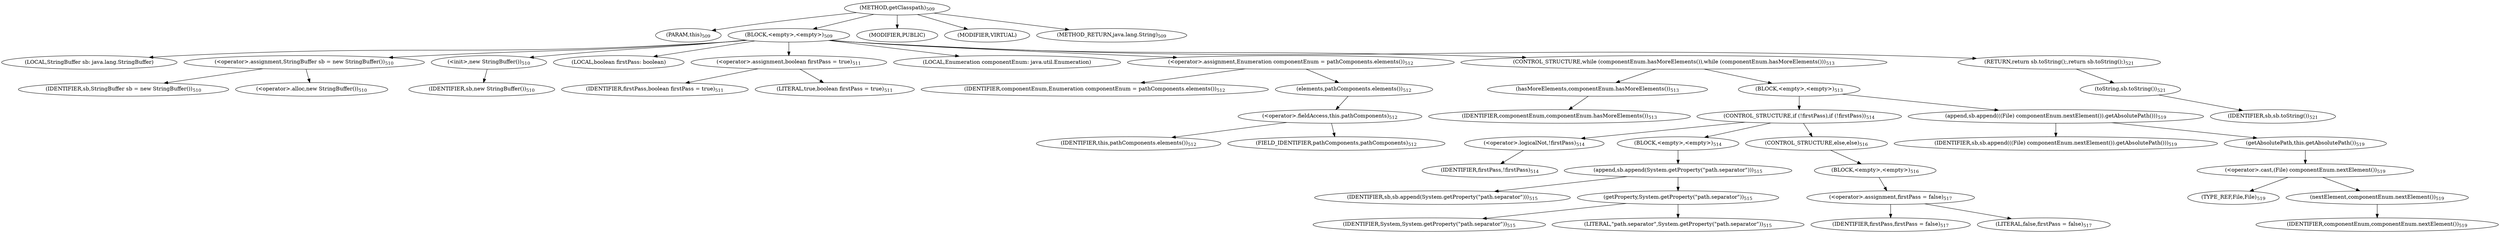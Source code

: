 digraph "getClasspath" {  
"868" [label = <(METHOD,getClasspath)<SUB>509</SUB>> ]
"869" [label = <(PARAM,this)<SUB>509</SUB>> ]
"870" [label = <(BLOCK,&lt;empty&gt;,&lt;empty&gt;)<SUB>509</SUB>> ]
"63" [label = <(LOCAL,StringBuffer sb: java.lang.StringBuffer)> ]
"871" [label = <(&lt;operator&gt;.assignment,StringBuffer sb = new StringBuffer())<SUB>510</SUB>> ]
"872" [label = <(IDENTIFIER,sb,StringBuffer sb = new StringBuffer())<SUB>510</SUB>> ]
"873" [label = <(&lt;operator&gt;.alloc,new StringBuffer())<SUB>510</SUB>> ]
"874" [label = <(&lt;init&gt;,new StringBuffer())<SUB>510</SUB>> ]
"62" [label = <(IDENTIFIER,sb,new StringBuffer())<SUB>510</SUB>> ]
"875" [label = <(LOCAL,boolean firstPass: boolean)> ]
"876" [label = <(&lt;operator&gt;.assignment,boolean firstPass = true)<SUB>511</SUB>> ]
"877" [label = <(IDENTIFIER,firstPass,boolean firstPass = true)<SUB>511</SUB>> ]
"878" [label = <(LITERAL,true,boolean firstPass = true)<SUB>511</SUB>> ]
"879" [label = <(LOCAL,Enumeration componentEnum: java.util.Enumeration)> ]
"880" [label = <(&lt;operator&gt;.assignment,Enumeration componentEnum = pathComponents.elements())<SUB>512</SUB>> ]
"881" [label = <(IDENTIFIER,componentEnum,Enumeration componentEnum = pathComponents.elements())<SUB>512</SUB>> ]
"882" [label = <(elements,pathComponents.elements())<SUB>512</SUB>> ]
"883" [label = <(&lt;operator&gt;.fieldAccess,this.pathComponents)<SUB>512</SUB>> ]
"884" [label = <(IDENTIFIER,this,pathComponents.elements())<SUB>512</SUB>> ]
"885" [label = <(FIELD_IDENTIFIER,pathComponents,pathComponents)<SUB>512</SUB>> ]
"886" [label = <(CONTROL_STRUCTURE,while (componentEnum.hasMoreElements()),while (componentEnum.hasMoreElements()))<SUB>513</SUB>> ]
"887" [label = <(hasMoreElements,componentEnum.hasMoreElements())<SUB>513</SUB>> ]
"888" [label = <(IDENTIFIER,componentEnum,componentEnum.hasMoreElements())<SUB>513</SUB>> ]
"889" [label = <(BLOCK,&lt;empty&gt;,&lt;empty&gt;)<SUB>513</SUB>> ]
"890" [label = <(CONTROL_STRUCTURE,if (!firstPass),if (!firstPass))<SUB>514</SUB>> ]
"891" [label = <(&lt;operator&gt;.logicalNot,!firstPass)<SUB>514</SUB>> ]
"892" [label = <(IDENTIFIER,firstPass,!firstPass)<SUB>514</SUB>> ]
"893" [label = <(BLOCK,&lt;empty&gt;,&lt;empty&gt;)<SUB>514</SUB>> ]
"894" [label = <(append,sb.append(System.getProperty(&quot;path.separator&quot;)))<SUB>515</SUB>> ]
"895" [label = <(IDENTIFIER,sb,sb.append(System.getProperty(&quot;path.separator&quot;)))<SUB>515</SUB>> ]
"896" [label = <(getProperty,System.getProperty(&quot;path.separator&quot;))<SUB>515</SUB>> ]
"897" [label = <(IDENTIFIER,System,System.getProperty(&quot;path.separator&quot;))<SUB>515</SUB>> ]
"898" [label = <(LITERAL,&quot;path.separator&quot;,System.getProperty(&quot;path.separator&quot;))<SUB>515</SUB>> ]
"899" [label = <(CONTROL_STRUCTURE,else,else)<SUB>516</SUB>> ]
"900" [label = <(BLOCK,&lt;empty&gt;,&lt;empty&gt;)<SUB>516</SUB>> ]
"901" [label = <(&lt;operator&gt;.assignment,firstPass = false)<SUB>517</SUB>> ]
"902" [label = <(IDENTIFIER,firstPass,firstPass = false)<SUB>517</SUB>> ]
"903" [label = <(LITERAL,false,firstPass = false)<SUB>517</SUB>> ]
"904" [label = <(append,sb.append(((File) componentEnum.nextElement()).getAbsolutePath()))<SUB>519</SUB>> ]
"905" [label = <(IDENTIFIER,sb,sb.append(((File) componentEnum.nextElement()).getAbsolutePath()))<SUB>519</SUB>> ]
"906" [label = <(getAbsolutePath,this.getAbsolutePath())<SUB>519</SUB>> ]
"907" [label = <(&lt;operator&gt;.cast,(File) componentEnum.nextElement())<SUB>519</SUB>> ]
"908" [label = <(TYPE_REF,File,File)<SUB>519</SUB>> ]
"909" [label = <(nextElement,componentEnum.nextElement())<SUB>519</SUB>> ]
"910" [label = <(IDENTIFIER,componentEnum,componentEnum.nextElement())<SUB>519</SUB>> ]
"911" [label = <(RETURN,return sb.toString();,return sb.toString();)<SUB>521</SUB>> ]
"912" [label = <(toString,sb.toString())<SUB>521</SUB>> ]
"913" [label = <(IDENTIFIER,sb,sb.toString())<SUB>521</SUB>> ]
"914" [label = <(MODIFIER,PUBLIC)> ]
"915" [label = <(MODIFIER,VIRTUAL)> ]
"916" [label = <(METHOD_RETURN,java.lang.String)<SUB>509</SUB>> ]
  "868" -> "869" 
  "868" -> "870" 
  "868" -> "914" 
  "868" -> "915" 
  "868" -> "916" 
  "870" -> "63" 
  "870" -> "871" 
  "870" -> "874" 
  "870" -> "875" 
  "870" -> "876" 
  "870" -> "879" 
  "870" -> "880" 
  "870" -> "886" 
  "870" -> "911" 
  "871" -> "872" 
  "871" -> "873" 
  "874" -> "62" 
  "876" -> "877" 
  "876" -> "878" 
  "880" -> "881" 
  "880" -> "882" 
  "882" -> "883" 
  "883" -> "884" 
  "883" -> "885" 
  "886" -> "887" 
  "886" -> "889" 
  "887" -> "888" 
  "889" -> "890" 
  "889" -> "904" 
  "890" -> "891" 
  "890" -> "893" 
  "890" -> "899" 
  "891" -> "892" 
  "893" -> "894" 
  "894" -> "895" 
  "894" -> "896" 
  "896" -> "897" 
  "896" -> "898" 
  "899" -> "900" 
  "900" -> "901" 
  "901" -> "902" 
  "901" -> "903" 
  "904" -> "905" 
  "904" -> "906" 
  "906" -> "907" 
  "907" -> "908" 
  "907" -> "909" 
  "909" -> "910" 
  "911" -> "912" 
  "912" -> "913" 
}

